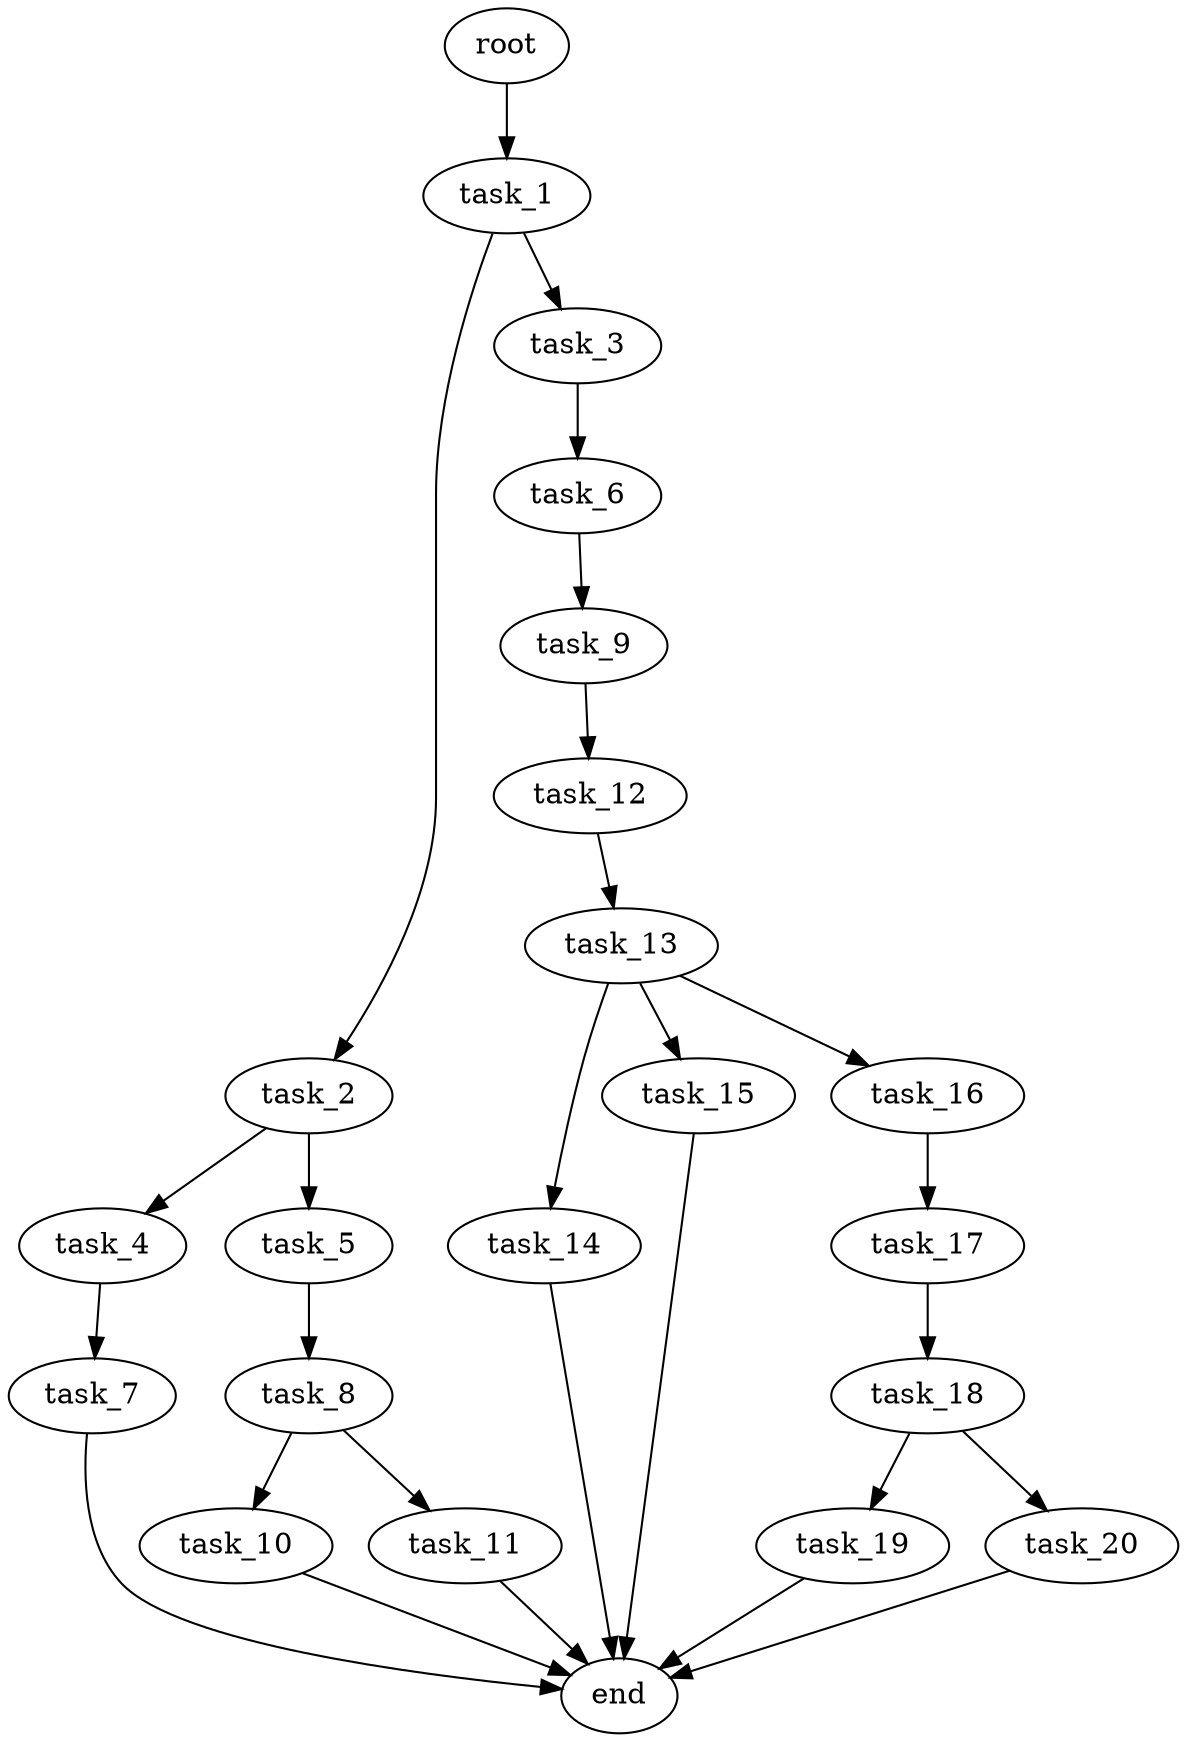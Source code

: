 digraph G {
  root [size="0.000000e+00"];
  task_1 [size="2.540519e+10"];
  task_2 [size="2.554012e+10"];
  task_3 [size="9.496492e+08"];
  task_4 [size="8.046526e+10"];
  task_5 [size="9.012193e+10"];
  task_6 [size="6.776431e+10"];
  task_7 [size="1.580598e+10"];
  task_8 [size="4.417856e+10"];
  task_9 [size="3.456311e+10"];
  task_10 [size="5.876129e+10"];
  task_11 [size="6.389748e+10"];
  task_12 [size="4.243665e+10"];
  task_13 [size="2.501732e+10"];
  task_14 [size="8.453194e+10"];
  task_15 [size="1.992971e+10"];
  task_16 [size="3.847548e+10"];
  task_17 [size="4.832597e+10"];
  task_18 [size="2.372820e+10"];
  task_19 [size="5.719655e+10"];
  task_20 [size="5.748544e+10"];
  end [size="0.000000e+00"];

  root -> task_1 [size="1.000000e-12"];
  task_1 -> task_2 [size="2.554012e+08"];
  task_1 -> task_3 [size="9.496492e+06"];
  task_2 -> task_4 [size="8.046526e+08"];
  task_2 -> task_5 [size="9.012193e+08"];
  task_3 -> task_6 [size="6.776431e+08"];
  task_4 -> task_7 [size="1.580598e+08"];
  task_5 -> task_8 [size="4.417856e+08"];
  task_6 -> task_9 [size="3.456311e+08"];
  task_7 -> end [size="1.000000e-12"];
  task_8 -> task_10 [size="5.876129e+08"];
  task_8 -> task_11 [size="6.389748e+08"];
  task_9 -> task_12 [size="4.243665e+08"];
  task_10 -> end [size="1.000000e-12"];
  task_11 -> end [size="1.000000e-12"];
  task_12 -> task_13 [size="2.501732e+08"];
  task_13 -> task_14 [size="8.453194e+08"];
  task_13 -> task_15 [size="1.992971e+08"];
  task_13 -> task_16 [size="3.847548e+08"];
  task_14 -> end [size="1.000000e-12"];
  task_15 -> end [size="1.000000e-12"];
  task_16 -> task_17 [size="4.832597e+08"];
  task_17 -> task_18 [size="2.372820e+08"];
  task_18 -> task_19 [size="5.719655e+08"];
  task_18 -> task_20 [size="5.748544e+08"];
  task_19 -> end [size="1.000000e-12"];
  task_20 -> end [size="1.000000e-12"];
}
